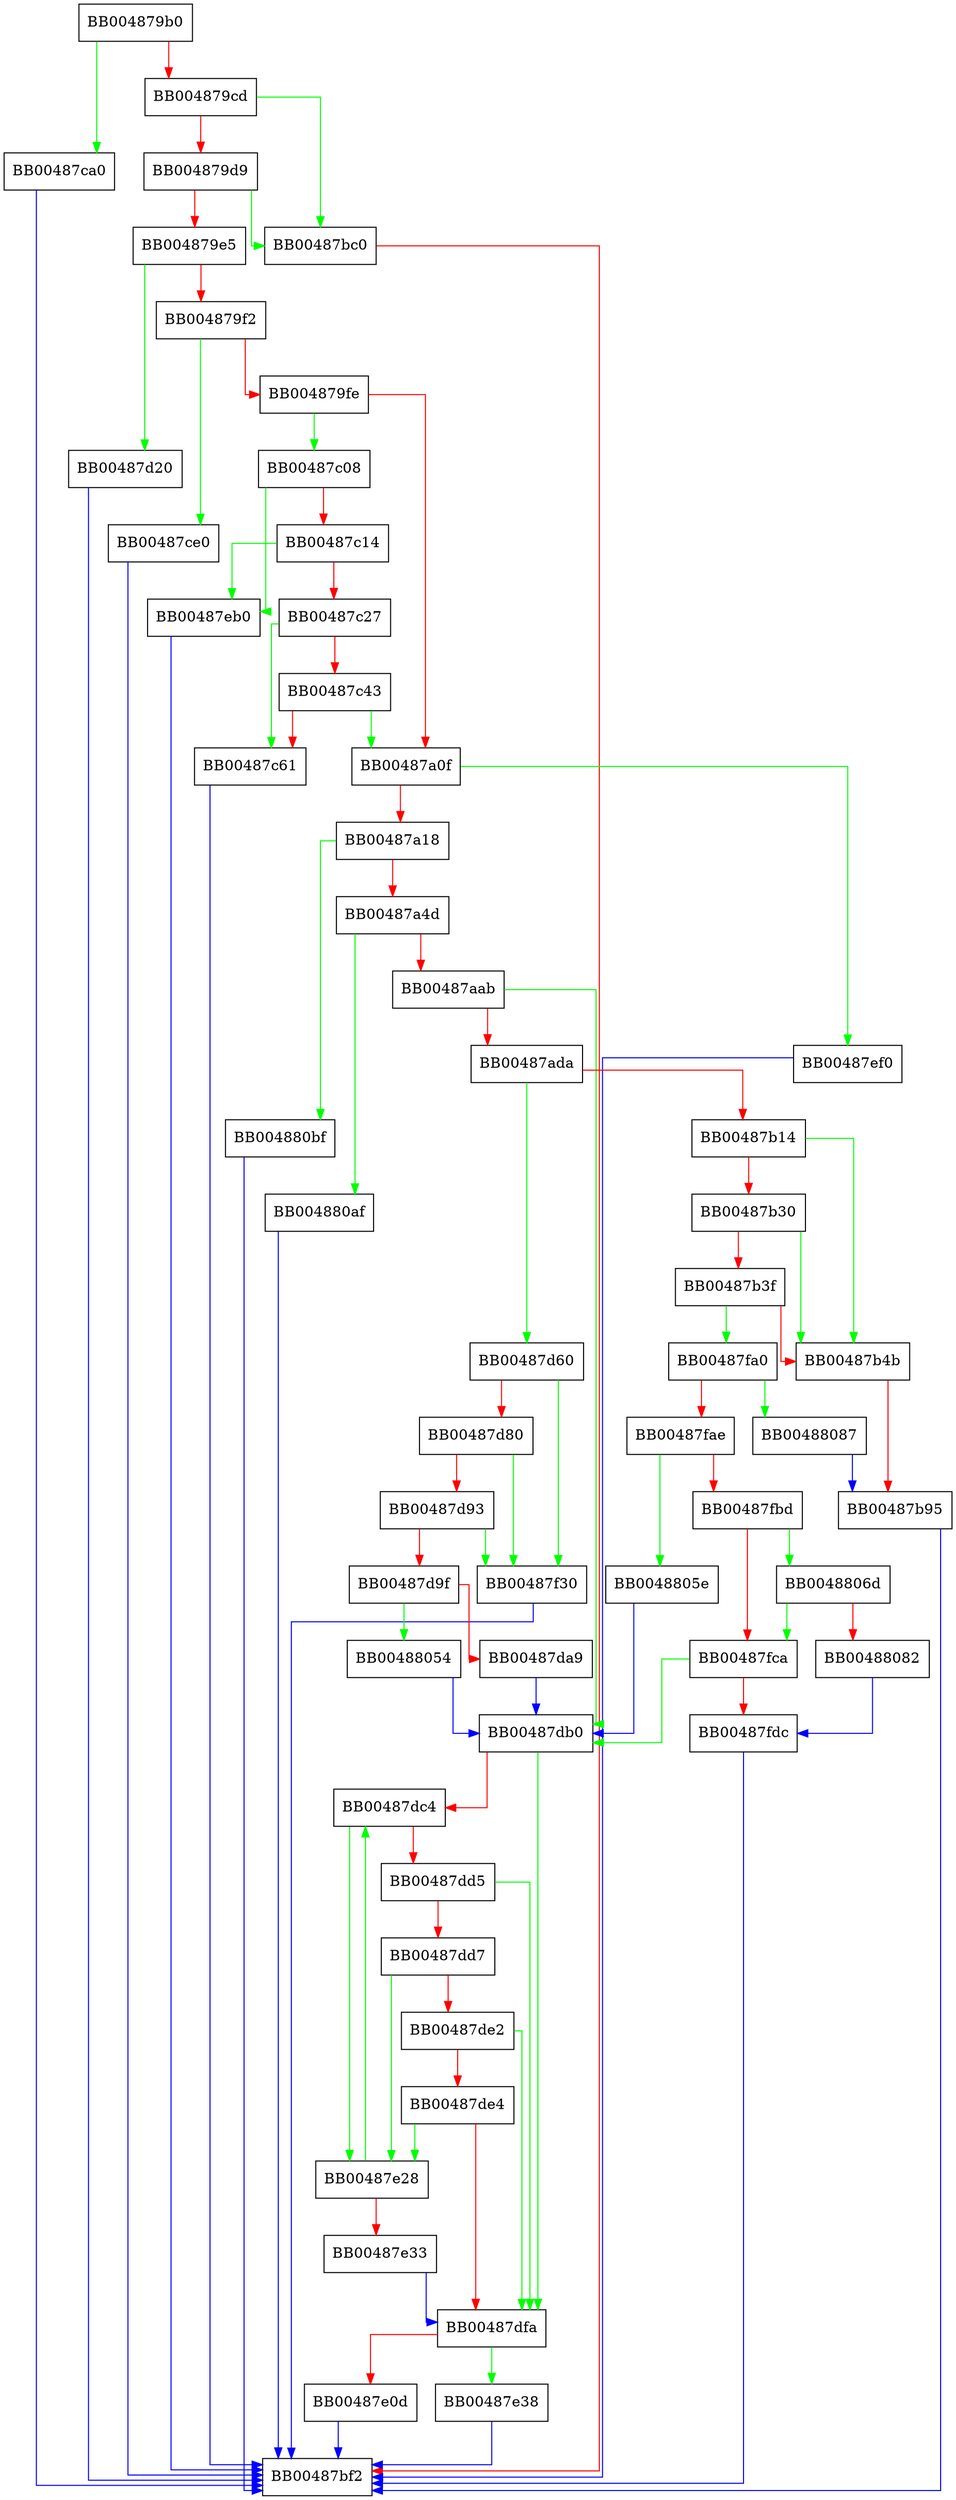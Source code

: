 digraph dane_tlsa_add {
  node [shape="box"];
  graph [splines=ortho];
  BB004879b0 -> BB00487ca0 [color="green"];
  BB004879b0 -> BB004879cd [color="red"];
  BB004879cd -> BB00487bc0 [color="green"];
  BB004879cd -> BB004879d9 [color="red"];
  BB004879d9 -> BB00487bc0 [color="green"];
  BB004879d9 -> BB004879e5 [color="red"];
  BB004879e5 -> BB00487d20 [color="green"];
  BB004879e5 -> BB004879f2 [color="red"];
  BB004879f2 -> BB00487ce0 [color="green"];
  BB004879f2 -> BB004879fe [color="red"];
  BB004879fe -> BB00487c08 [color="green"];
  BB004879fe -> BB00487a0f [color="red"];
  BB00487a0f -> BB00487ef0 [color="green"];
  BB00487a0f -> BB00487a18 [color="red"];
  BB00487a18 -> BB004880bf [color="green"];
  BB00487a18 -> BB00487a4d [color="red"];
  BB00487a4d -> BB004880af [color="green"];
  BB00487a4d -> BB00487aab [color="red"];
  BB00487aab -> BB00487db0 [color="green"];
  BB00487aab -> BB00487ada [color="red"];
  BB00487ada -> BB00487d60 [color="green"];
  BB00487ada -> BB00487b14 [color="red"];
  BB00487b14 -> BB00487b4b [color="green"];
  BB00487b14 -> BB00487b30 [color="red"];
  BB00487b30 -> BB00487b4b [color="green"];
  BB00487b30 -> BB00487b3f [color="red"];
  BB00487b3f -> BB00487fa0 [color="green"];
  BB00487b3f -> BB00487b4b [color="red"];
  BB00487b4b -> BB00487b95 [color="red"];
  BB00487b95 -> BB00487bf2 [color="blue"];
  BB00487bc0 -> BB00487bf2 [color="red"];
  BB00487c08 -> BB00487eb0 [color="green"];
  BB00487c08 -> BB00487c14 [color="red"];
  BB00487c14 -> BB00487eb0 [color="green"];
  BB00487c14 -> BB00487c27 [color="red"];
  BB00487c27 -> BB00487c61 [color="green"];
  BB00487c27 -> BB00487c43 [color="red"];
  BB00487c43 -> BB00487a0f [color="green"];
  BB00487c43 -> BB00487c61 [color="red"];
  BB00487c61 -> BB00487bf2 [color="blue"];
  BB00487ca0 -> BB00487bf2 [color="blue"];
  BB00487ce0 -> BB00487bf2 [color="blue"];
  BB00487d20 -> BB00487bf2 [color="blue"];
  BB00487d60 -> BB00487f30 [color="green"];
  BB00487d60 -> BB00487d80 [color="red"];
  BB00487d80 -> BB00487f30 [color="green"];
  BB00487d80 -> BB00487d93 [color="red"];
  BB00487d93 -> BB00487f30 [color="green"];
  BB00487d93 -> BB00487d9f [color="red"];
  BB00487d9f -> BB00488054 [color="green"];
  BB00487d9f -> BB00487da9 [color="red"];
  BB00487da9 -> BB00487db0 [color="blue"];
  BB00487db0 -> BB00487dfa [color="green"];
  BB00487db0 -> BB00487dc4 [color="red"];
  BB00487dc4 -> BB00487e28 [color="green"];
  BB00487dc4 -> BB00487dd5 [color="red"];
  BB00487dd5 -> BB00487dfa [color="green"];
  BB00487dd5 -> BB00487dd7 [color="red"];
  BB00487dd7 -> BB00487e28 [color="green"];
  BB00487dd7 -> BB00487de2 [color="red"];
  BB00487de2 -> BB00487dfa [color="green"];
  BB00487de2 -> BB00487de4 [color="red"];
  BB00487de4 -> BB00487e28 [color="green"];
  BB00487de4 -> BB00487dfa [color="red"];
  BB00487dfa -> BB00487e38 [color="green"];
  BB00487dfa -> BB00487e0d [color="red"];
  BB00487e0d -> BB00487bf2 [color="blue"];
  BB00487e28 -> BB00487dc4 [color="green"];
  BB00487e28 -> BB00487e33 [color="red"];
  BB00487e33 -> BB00487dfa [color="blue"];
  BB00487e38 -> BB00487bf2 [color="blue"];
  BB00487eb0 -> BB00487bf2 [color="blue"];
  BB00487ef0 -> BB00487bf2 [color="blue"];
  BB00487f30 -> BB00487bf2 [color="blue"];
  BB00487fa0 -> BB00488087 [color="green"];
  BB00487fa0 -> BB00487fae [color="red"];
  BB00487fae -> BB0048805e [color="green"];
  BB00487fae -> BB00487fbd [color="red"];
  BB00487fbd -> BB0048806d [color="green"];
  BB00487fbd -> BB00487fca [color="red"];
  BB00487fca -> BB00487db0 [color="green"];
  BB00487fca -> BB00487fdc [color="red"];
  BB00487fdc -> BB00487bf2 [color="blue"];
  BB00488054 -> BB00487db0 [color="blue"];
  BB0048805e -> BB00487db0 [color="blue"];
  BB0048806d -> BB00487fca [color="green"];
  BB0048806d -> BB00488082 [color="red"];
  BB00488082 -> BB00487fdc [color="blue"];
  BB00488087 -> BB00487b95 [color="blue"];
  BB004880af -> BB00487bf2 [color="blue"];
  BB004880bf -> BB00487bf2 [color="blue"];
}
